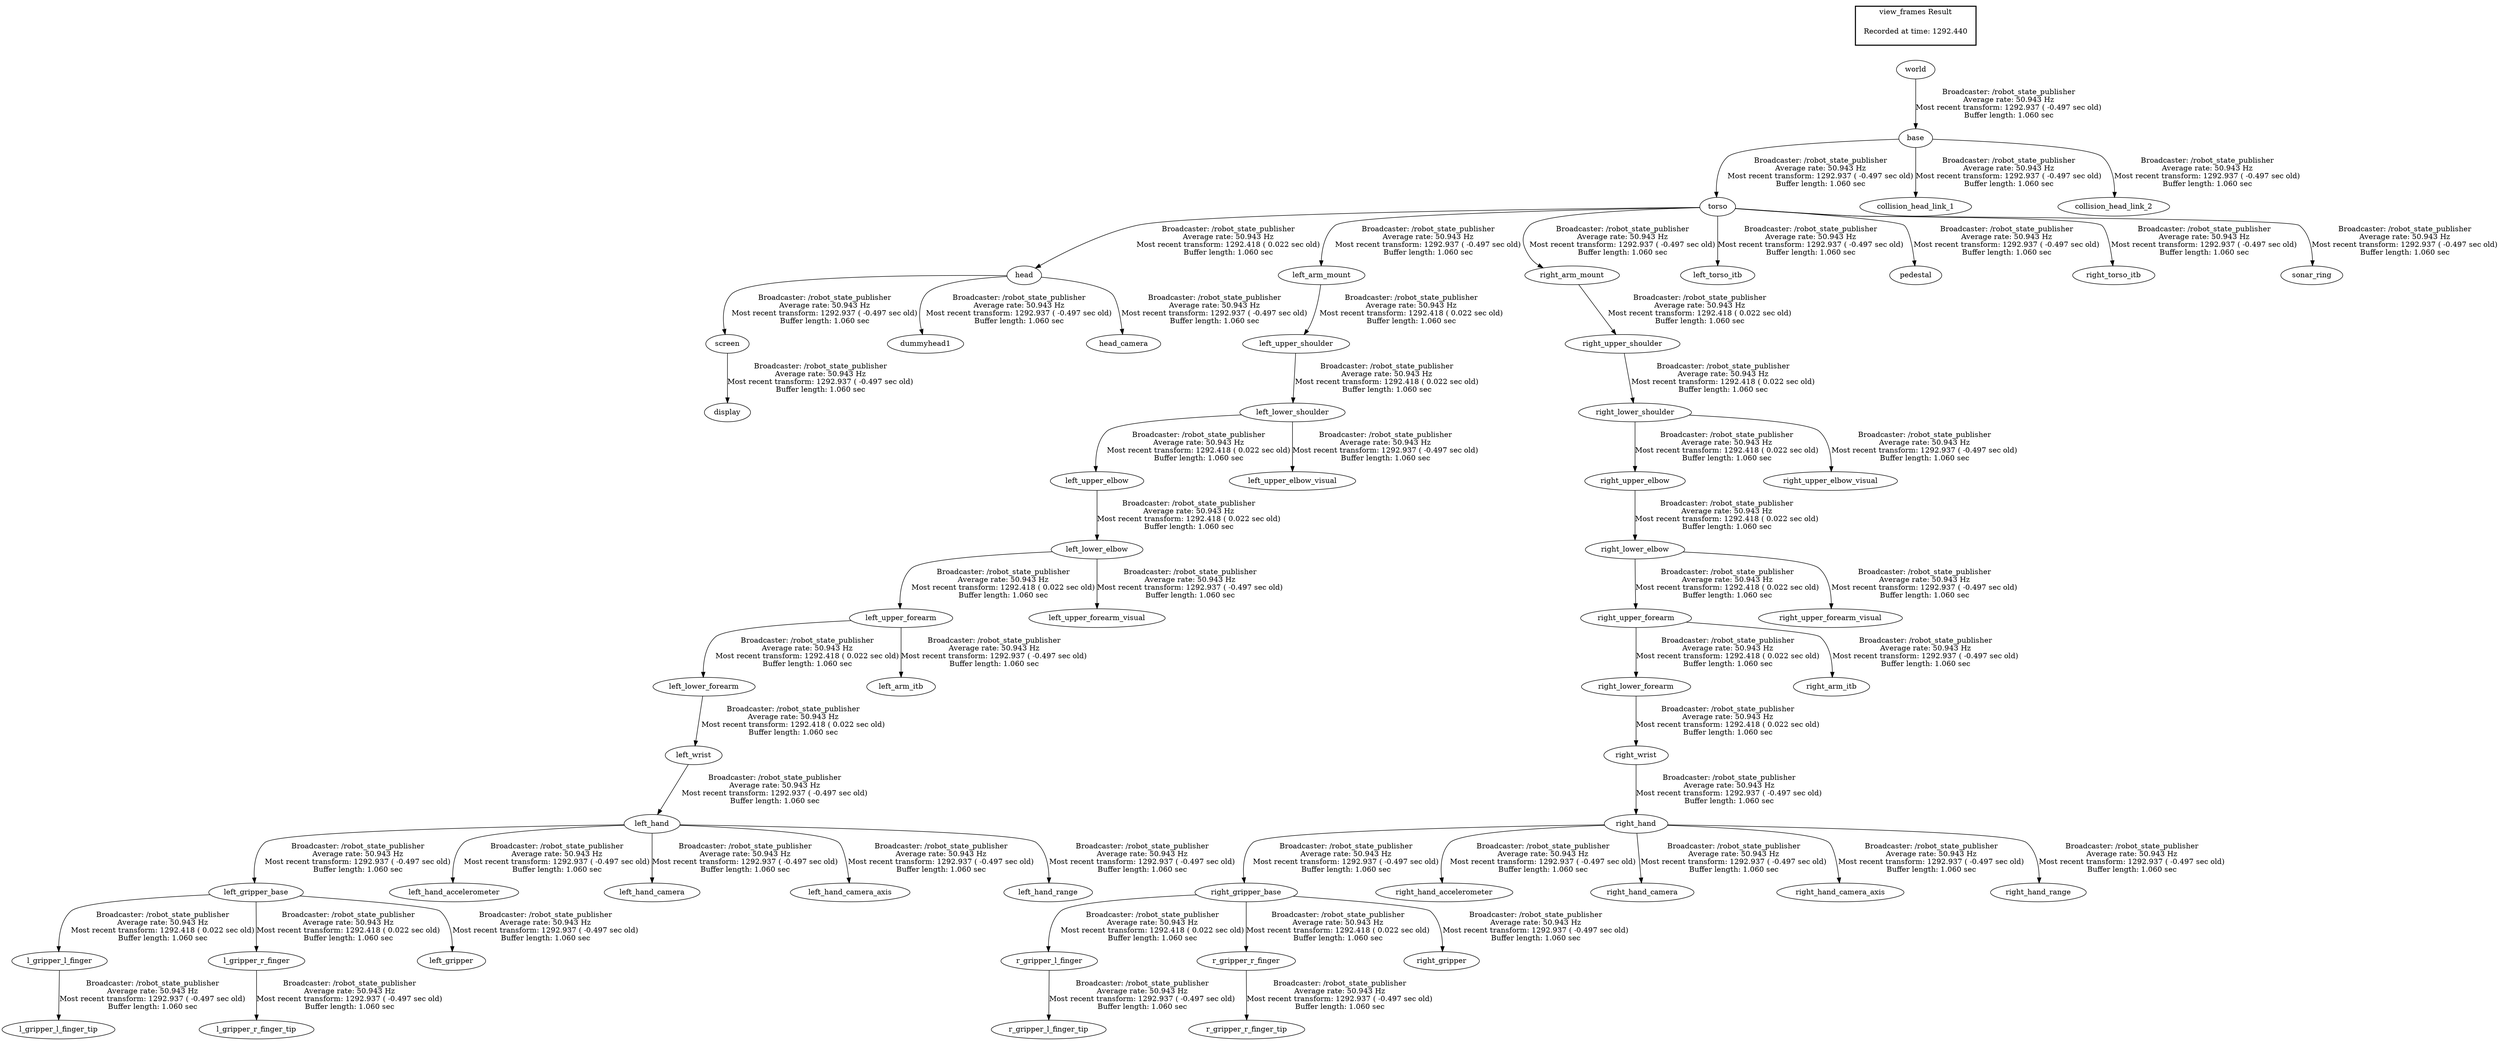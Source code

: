 digraph G {
"torso" -> "head"[label="Broadcaster: /robot_state_publisher\nAverage rate: 50.943 Hz\nMost recent transform: 1292.418 ( 0.022 sec old)\nBuffer length: 1.060 sec\n"];
"base" -> "torso"[label="Broadcaster: /robot_state_publisher\nAverage rate: 50.943 Hz\nMost recent transform: 1292.937 ( -0.497 sec old)\nBuffer length: 1.060 sec\n"];
"left_gripper_base" -> "l_gripper_l_finger"[label="Broadcaster: /robot_state_publisher\nAverage rate: 50.943 Hz\nMost recent transform: 1292.418 ( 0.022 sec old)\nBuffer length: 1.060 sec\n"];
"left_hand" -> "left_gripper_base"[label="Broadcaster: /robot_state_publisher\nAverage rate: 50.943 Hz\nMost recent transform: 1292.937 ( -0.497 sec old)\nBuffer length: 1.060 sec\n"];
"left_gripper_base" -> "l_gripper_r_finger"[label="Broadcaster: /robot_state_publisher\nAverage rate: 50.943 Hz\nMost recent transform: 1292.418 ( 0.022 sec old)\nBuffer length: 1.060 sec\n"];
"left_lower_shoulder" -> "left_upper_elbow"[label="Broadcaster: /robot_state_publisher\nAverage rate: 50.943 Hz\nMost recent transform: 1292.418 ( 0.022 sec old)\nBuffer length: 1.060 sec\n"];
"left_upper_shoulder" -> "left_lower_shoulder"[label="Broadcaster: /robot_state_publisher\nAverage rate: 50.943 Hz\nMost recent transform: 1292.418 ( 0.022 sec old)\nBuffer length: 1.060 sec\n"];
"left_upper_elbow" -> "left_lower_elbow"[label="Broadcaster: /robot_state_publisher\nAverage rate: 50.943 Hz\nMost recent transform: 1292.418 ( 0.022 sec old)\nBuffer length: 1.060 sec\n"];
"left_arm_mount" -> "left_upper_shoulder"[label="Broadcaster: /robot_state_publisher\nAverage rate: 50.943 Hz\nMost recent transform: 1292.418 ( 0.022 sec old)\nBuffer length: 1.060 sec\n"];
"torso" -> "left_arm_mount"[label="Broadcaster: /robot_state_publisher\nAverage rate: 50.943 Hz\nMost recent transform: 1292.937 ( -0.497 sec old)\nBuffer length: 1.060 sec\n"];
"left_lower_elbow" -> "left_upper_forearm"[label="Broadcaster: /robot_state_publisher\nAverage rate: 50.943 Hz\nMost recent transform: 1292.418 ( 0.022 sec old)\nBuffer length: 1.060 sec\n"];
"left_upper_forearm" -> "left_lower_forearm"[label="Broadcaster: /robot_state_publisher\nAverage rate: 50.943 Hz\nMost recent transform: 1292.418 ( 0.022 sec old)\nBuffer length: 1.060 sec\n"];
"left_lower_forearm" -> "left_wrist"[label="Broadcaster: /robot_state_publisher\nAverage rate: 50.943 Hz\nMost recent transform: 1292.418 ( 0.022 sec old)\nBuffer length: 1.060 sec\n"];
"right_gripper_base" -> "r_gripper_l_finger"[label="Broadcaster: /robot_state_publisher\nAverage rate: 50.943 Hz\nMost recent transform: 1292.418 ( 0.022 sec old)\nBuffer length: 1.060 sec\n"];
"right_hand" -> "right_gripper_base"[label="Broadcaster: /robot_state_publisher\nAverage rate: 50.943 Hz\nMost recent transform: 1292.937 ( -0.497 sec old)\nBuffer length: 1.060 sec\n"];
"right_gripper_base" -> "r_gripper_r_finger"[label="Broadcaster: /robot_state_publisher\nAverage rate: 50.943 Hz\nMost recent transform: 1292.418 ( 0.022 sec old)\nBuffer length: 1.060 sec\n"];
"right_lower_shoulder" -> "right_upper_elbow"[label="Broadcaster: /robot_state_publisher\nAverage rate: 50.943 Hz\nMost recent transform: 1292.418 ( 0.022 sec old)\nBuffer length: 1.060 sec\n"];
"right_upper_shoulder" -> "right_lower_shoulder"[label="Broadcaster: /robot_state_publisher\nAverage rate: 50.943 Hz\nMost recent transform: 1292.418 ( 0.022 sec old)\nBuffer length: 1.060 sec\n"];
"right_upper_elbow" -> "right_lower_elbow"[label="Broadcaster: /robot_state_publisher\nAverage rate: 50.943 Hz\nMost recent transform: 1292.418 ( 0.022 sec old)\nBuffer length: 1.060 sec\n"];
"right_arm_mount" -> "right_upper_shoulder"[label="Broadcaster: /robot_state_publisher\nAverage rate: 50.943 Hz\nMost recent transform: 1292.418 ( 0.022 sec old)\nBuffer length: 1.060 sec\n"];
"torso" -> "right_arm_mount"[label="Broadcaster: /robot_state_publisher\nAverage rate: 50.943 Hz\nMost recent transform: 1292.937 ( -0.497 sec old)\nBuffer length: 1.060 sec\n"];
"right_lower_elbow" -> "right_upper_forearm"[label="Broadcaster: /robot_state_publisher\nAverage rate: 50.943 Hz\nMost recent transform: 1292.418 ( 0.022 sec old)\nBuffer length: 1.060 sec\n"];
"right_upper_forearm" -> "right_lower_forearm"[label="Broadcaster: /robot_state_publisher\nAverage rate: 50.943 Hz\nMost recent transform: 1292.418 ( 0.022 sec old)\nBuffer length: 1.060 sec\n"];
"right_lower_forearm" -> "right_wrist"[label="Broadcaster: /robot_state_publisher\nAverage rate: 50.943 Hz\nMost recent transform: 1292.418 ( 0.022 sec old)\nBuffer length: 1.060 sec\n"];
"base" -> "collision_head_link_1"[label="Broadcaster: /robot_state_publisher\nAverage rate: 50.943 Hz\nMost recent transform: 1292.937 ( -0.497 sec old)\nBuffer length: 1.060 sec\n"];
"world" -> "base"[label="Broadcaster: /robot_state_publisher\nAverage rate: 50.943 Hz\nMost recent transform: 1292.937 ( -0.497 sec old)\nBuffer length: 1.060 sec\n"];
"base" -> "collision_head_link_2"[label="Broadcaster: /robot_state_publisher\nAverage rate: 50.943 Hz\nMost recent transform: 1292.937 ( -0.497 sec old)\nBuffer length: 1.060 sec\n"];
"screen" -> "display"[label="Broadcaster: /robot_state_publisher\nAverage rate: 50.943 Hz\nMost recent transform: 1292.937 ( -0.497 sec old)\nBuffer length: 1.060 sec\n"];
"head" -> "screen"[label="Broadcaster: /robot_state_publisher\nAverage rate: 50.943 Hz\nMost recent transform: 1292.937 ( -0.497 sec old)\nBuffer length: 1.060 sec\n"];
"head" -> "dummyhead1"[label="Broadcaster: /robot_state_publisher\nAverage rate: 50.943 Hz\nMost recent transform: 1292.937 ( -0.497 sec old)\nBuffer length: 1.060 sec\n"];
"head" -> "head_camera"[label="Broadcaster: /robot_state_publisher\nAverage rate: 50.943 Hz\nMost recent transform: 1292.937 ( -0.497 sec old)\nBuffer length: 1.060 sec\n"];
"l_gripper_l_finger" -> "l_gripper_l_finger_tip"[label="Broadcaster: /robot_state_publisher\nAverage rate: 50.943 Hz\nMost recent transform: 1292.937 ( -0.497 sec old)\nBuffer length: 1.060 sec\n"];
"l_gripper_r_finger" -> "l_gripper_r_finger_tip"[label="Broadcaster: /robot_state_publisher\nAverage rate: 50.943 Hz\nMost recent transform: 1292.937 ( -0.497 sec old)\nBuffer length: 1.060 sec\n"];
"left_lower_shoulder" -> "left_upper_elbow_visual"[label="Broadcaster: /robot_state_publisher\nAverage rate: 50.943 Hz\nMost recent transform: 1292.937 ( -0.497 sec old)\nBuffer length: 1.060 sec\n"];
"left_gripper_base" -> "left_gripper"[label="Broadcaster: /robot_state_publisher\nAverage rate: 50.943 Hz\nMost recent transform: 1292.937 ( -0.497 sec old)\nBuffer length: 1.060 sec\n"];
"left_wrist" -> "left_hand"[label="Broadcaster: /robot_state_publisher\nAverage rate: 50.943 Hz\nMost recent transform: 1292.937 ( -0.497 sec old)\nBuffer length: 1.060 sec\n"];
"left_hand" -> "left_hand_accelerometer"[label="Broadcaster: /robot_state_publisher\nAverage rate: 50.943 Hz\nMost recent transform: 1292.937 ( -0.497 sec old)\nBuffer length: 1.060 sec\n"];
"left_hand" -> "left_hand_camera"[label="Broadcaster: /robot_state_publisher\nAverage rate: 50.943 Hz\nMost recent transform: 1292.937 ( -0.497 sec old)\nBuffer length: 1.060 sec\n"];
"left_hand" -> "left_hand_camera_axis"[label="Broadcaster: /robot_state_publisher\nAverage rate: 50.943 Hz\nMost recent transform: 1292.937 ( -0.497 sec old)\nBuffer length: 1.060 sec\n"];
"left_hand" -> "left_hand_range"[label="Broadcaster: /robot_state_publisher\nAverage rate: 50.943 Hz\nMost recent transform: 1292.937 ( -0.497 sec old)\nBuffer length: 1.060 sec\n"];
"torso" -> "left_torso_itb"[label="Broadcaster: /robot_state_publisher\nAverage rate: 50.943 Hz\nMost recent transform: 1292.937 ( -0.497 sec old)\nBuffer length: 1.060 sec\n"];
"left_lower_elbow" -> "left_upper_forearm_visual"[label="Broadcaster: /robot_state_publisher\nAverage rate: 50.943 Hz\nMost recent transform: 1292.937 ( -0.497 sec old)\nBuffer length: 1.060 sec\n"];
"left_upper_forearm" -> "left_arm_itb"[label="Broadcaster: /robot_state_publisher\nAverage rate: 50.943 Hz\nMost recent transform: 1292.937 ( -0.497 sec old)\nBuffer length: 1.060 sec\n"];
"torso" -> "pedestal"[label="Broadcaster: /robot_state_publisher\nAverage rate: 50.943 Hz\nMost recent transform: 1292.937 ( -0.497 sec old)\nBuffer length: 1.060 sec\n"];
"r_gripper_l_finger" -> "r_gripper_l_finger_tip"[label="Broadcaster: /robot_state_publisher\nAverage rate: 50.943 Hz\nMost recent transform: 1292.937 ( -0.497 sec old)\nBuffer length: 1.060 sec\n"];
"r_gripper_r_finger" -> "r_gripper_r_finger_tip"[label="Broadcaster: /robot_state_publisher\nAverage rate: 50.943 Hz\nMost recent transform: 1292.937 ( -0.497 sec old)\nBuffer length: 1.060 sec\n"];
"right_lower_shoulder" -> "right_upper_elbow_visual"[label="Broadcaster: /robot_state_publisher\nAverage rate: 50.943 Hz\nMost recent transform: 1292.937 ( -0.497 sec old)\nBuffer length: 1.060 sec\n"];
"right_gripper_base" -> "right_gripper"[label="Broadcaster: /robot_state_publisher\nAverage rate: 50.943 Hz\nMost recent transform: 1292.937 ( -0.497 sec old)\nBuffer length: 1.060 sec\n"];
"right_wrist" -> "right_hand"[label="Broadcaster: /robot_state_publisher\nAverage rate: 50.943 Hz\nMost recent transform: 1292.937 ( -0.497 sec old)\nBuffer length: 1.060 sec\n"];
"right_hand" -> "right_hand_accelerometer"[label="Broadcaster: /robot_state_publisher\nAverage rate: 50.943 Hz\nMost recent transform: 1292.937 ( -0.497 sec old)\nBuffer length: 1.060 sec\n"];
"right_hand" -> "right_hand_camera"[label="Broadcaster: /robot_state_publisher\nAverage rate: 50.943 Hz\nMost recent transform: 1292.937 ( -0.497 sec old)\nBuffer length: 1.060 sec\n"];
"right_hand" -> "right_hand_camera_axis"[label="Broadcaster: /robot_state_publisher\nAverage rate: 50.943 Hz\nMost recent transform: 1292.937 ( -0.497 sec old)\nBuffer length: 1.060 sec\n"];
"right_hand" -> "right_hand_range"[label="Broadcaster: /robot_state_publisher\nAverage rate: 50.943 Hz\nMost recent transform: 1292.937 ( -0.497 sec old)\nBuffer length: 1.060 sec\n"];
"torso" -> "right_torso_itb"[label="Broadcaster: /robot_state_publisher\nAverage rate: 50.943 Hz\nMost recent transform: 1292.937 ( -0.497 sec old)\nBuffer length: 1.060 sec\n"];
"right_lower_elbow" -> "right_upper_forearm_visual"[label="Broadcaster: /robot_state_publisher\nAverage rate: 50.943 Hz\nMost recent transform: 1292.937 ( -0.497 sec old)\nBuffer length: 1.060 sec\n"];
"right_upper_forearm" -> "right_arm_itb"[label="Broadcaster: /robot_state_publisher\nAverage rate: 50.943 Hz\nMost recent transform: 1292.937 ( -0.497 sec old)\nBuffer length: 1.060 sec\n"];
"torso" -> "sonar_ring"[label="Broadcaster: /robot_state_publisher\nAverage rate: 50.943 Hz\nMost recent transform: 1292.937 ( -0.497 sec old)\nBuffer length: 1.060 sec\n"];
edge [style=invis];
 subgraph cluster_legend { style=bold; color=black; label ="view_frames Result";
"Recorded at time: 1292.440"[ shape=plaintext ] ;
 }->"world";
}